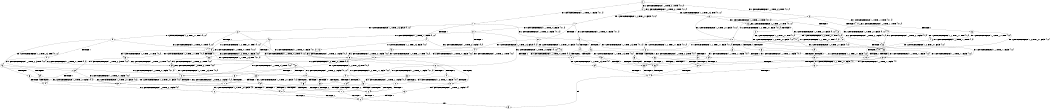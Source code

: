digraph BCG {
size = "7, 10.5";
center = TRUE;
node [shape = circle];
0 [peripheries = 2];
0 -> 1 [label = "EX !1 !ATOMIC_EXCH_BRANCH (1, +1, TRUE, +1, 1, FALSE) !{0, 1, 2}"];
0 -> 2 [label = "EX !2 !ATOMIC_EXCH_BRANCH (1, +0, TRUE, +0, 1, TRUE) !{0, 1, 2}"];
0 -> 3 [label = "EX !0 !ATOMIC_EXCH_BRANCH (1, +1, TRUE, +0, 3, TRUE) !{0, 1, 2}"];
1 -> 4 [label = "TERMINATE !1"];
1 -> 5 [label = "EX !2 !ATOMIC_EXCH_BRANCH (1, +0, TRUE, +0, 1, FALSE) !{0, 1, 2}"];
1 -> 6 [label = "EX !0 !ATOMIC_EXCH_BRANCH (1, +1, TRUE, +0, 3, FALSE) !{0, 1, 2}"];
2 -> 7 [label = "EX !1 !ATOMIC_EXCH_BRANCH (1, +1, TRUE, +1, 1, FALSE) !{0, 1, 2}"];
2 -> 8 [label = "EX !0 !ATOMIC_EXCH_BRANCH (1, +1, TRUE, +0, 3, TRUE) !{0, 1, 2}"];
2 -> 2 [label = "EX !2 !ATOMIC_EXCH_BRANCH (1, +0, TRUE, +0, 1, TRUE) !{0, 1, 2}"];
3 -> 9 [label = "TERMINATE !0"];
3 -> 10 [label = "EX !1 !ATOMIC_EXCH_BRANCH (1, +1, TRUE, +1, 1, TRUE) !{0, 1, 2}"];
3 -> 11 [label = "EX !2 !ATOMIC_EXCH_BRANCH (1, +0, TRUE, +0, 1, FALSE) !{0, 1, 2}"];
4 -> 12 [label = "EX !2 !ATOMIC_EXCH_BRANCH (1, +0, TRUE, +0, 1, FALSE) !{0, 2}"];
4 -> 13 [label = "EX !0 !ATOMIC_EXCH_BRANCH (1, +1, TRUE, +0, 3, FALSE) !{0, 2}"];
5 -> 14 [label = "TERMINATE !1"];
5 -> 15 [label = "TERMINATE !2"];
5 -> 16 [label = "EX !0 !ATOMIC_EXCH_BRANCH (1, +1, TRUE, +0, 3, TRUE) !{0, 1, 2}"];
6 -> 17 [label = "TERMINATE !1"];
6 -> 18 [label = "EX !2 !ATOMIC_EXCH_BRANCH (1, +0, TRUE, +0, 1, FALSE) !{0, 1, 2}"];
6 -> 19 [label = "EX !0 !ATOMIC_EXCH_BRANCH (1, +0, TRUE, +1, 1, TRUE) !{0, 1, 2}"];
7 -> 20 [label = "TERMINATE !1"];
7 -> 21 [label = "EX !0 !ATOMIC_EXCH_BRANCH (1, +1, TRUE, +0, 3, FALSE) !{0, 1, 2}"];
7 -> 5 [label = "EX !2 !ATOMIC_EXCH_BRANCH (1, +0, TRUE, +0, 1, FALSE) !{0, 1, 2}"];
8 -> 22 [label = "TERMINATE !0"];
8 -> 23 [label = "EX !1 !ATOMIC_EXCH_BRANCH (1, +1, TRUE, +1, 1, TRUE) !{0, 1, 2}"];
8 -> 11 [label = "EX !2 !ATOMIC_EXCH_BRANCH (1, +0, TRUE, +0, 1, FALSE) !{0, 1, 2}"];
9 -> 24 [label = "EX !1 !ATOMIC_EXCH_BRANCH (1, +1, TRUE, +1, 1, TRUE) !{1, 2}"];
9 -> 25 [label = "EX !2 !ATOMIC_EXCH_BRANCH (1, +0, TRUE, +0, 1, FALSE) !{1, 2}"];
10 -> 26 [label = "TERMINATE !0"];
10 -> 27 [label = "EX !2 !ATOMIC_EXCH_BRANCH (1, +0, TRUE, +0, 1, FALSE) !{0, 1, 2}"];
10 -> 10 [label = "EX !1 !ATOMIC_EXCH_BRANCH (1, +1, TRUE, +1, 1, TRUE) !{0, 1, 2}"];
11 -> 28 [label = "TERMINATE !2"];
11 -> 29 [label = "TERMINATE !0"];
11 -> 16 [label = "EX !1 !ATOMIC_EXCH_BRANCH (1, +1, TRUE, +1, 1, FALSE) !{0, 1, 2}"];
12 -> 30 [label = "TERMINATE !2"];
12 -> 31 [label = "EX !0 !ATOMIC_EXCH_BRANCH (1, +1, TRUE, +0, 3, TRUE) !{0, 2}"];
13 -> 32 [label = "EX !2 !ATOMIC_EXCH_BRANCH (1, +0, TRUE, +0, 1, FALSE) !{0, 2}"];
13 -> 33 [label = "EX !0 !ATOMIC_EXCH_BRANCH (1, +0, TRUE, +1, 1, TRUE) !{0, 2}"];
14 -> 30 [label = "TERMINATE !2"];
14 -> 31 [label = "EX !0 !ATOMIC_EXCH_BRANCH (1, +1, TRUE, +0, 3, TRUE) !{0, 2}"];
15 -> 30 [label = "TERMINATE !1"];
15 -> 34 [label = "EX !0 !ATOMIC_EXCH_BRANCH (1, +1, TRUE, +0, 3, TRUE) !{0, 1}"];
16 -> 35 [label = "TERMINATE !1"];
16 -> 36 [label = "TERMINATE !2"];
16 -> 37 [label = "TERMINATE !0"];
17 -> 32 [label = "EX !2 !ATOMIC_EXCH_BRANCH (1, +0, TRUE, +0, 1, FALSE) !{0, 2}"];
17 -> 33 [label = "EX !0 !ATOMIC_EXCH_BRANCH (1, +0, TRUE, +1, 1, TRUE) !{0, 2}"];
18 -> 38 [label = "TERMINATE !1"];
18 -> 39 [label = "TERMINATE !2"];
18 -> 40 [label = "EX !0 !ATOMIC_EXCH_BRANCH (1, +0, TRUE, +1, 1, FALSE) !{0, 1, 2}"];
19 -> 41 [label = "TERMINATE !1"];
19 -> 42 [label = "EX !2 !ATOMIC_EXCH_BRANCH (1, +0, TRUE, +0, 1, TRUE) !{0, 1, 2}"];
19 -> 43 [label = "EX !0 !ATOMIC_EXCH_BRANCH (1, +1, TRUE, +0, 3, TRUE) !{0, 1, 2}"];
20 -> 44 [label = "EX !0 !ATOMIC_EXCH_BRANCH (1, +1, TRUE, +0, 3, FALSE) !{0, 2}"];
20 -> 12 [label = "EX !2 !ATOMIC_EXCH_BRANCH (1, +0, TRUE, +0, 1, FALSE) !{0, 2}"];
21 -> 45 [label = "TERMINATE !1"];
21 -> 18 [label = "EX !2 !ATOMIC_EXCH_BRANCH (1, +0, TRUE, +0, 1, FALSE) !{0, 1, 2}"];
21 -> 46 [label = "EX !0 !ATOMIC_EXCH_BRANCH (1, +0, TRUE, +1, 1, TRUE) !{0, 1, 2}"];
22 -> 47 [label = "EX !1 !ATOMIC_EXCH_BRANCH (1, +1, TRUE, +1, 1, TRUE) !{1, 2}"];
22 -> 25 [label = "EX !2 !ATOMIC_EXCH_BRANCH (1, +0, TRUE, +0, 1, FALSE) !{1, 2}"];
23 -> 48 [label = "TERMINATE !0"];
23 -> 27 [label = "EX !2 !ATOMIC_EXCH_BRANCH (1, +0, TRUE, +0, 1, FALSE) !{0, 1, 2}"];
23 -> 23 [label = "EX !1 !ATOMIC_EXCH_BRANCH (1, +1, TRUE, +1, 1, TRUE) !{0, 1, 2}"];
24 -> 49 [label = "EX !2 !ATOMIC_EXCH_BRANCH (1, +0, TRUE, +0, 1, FALSE) !{1, 2}"];
24 -> 24 [label = "EX !1 !ATOMIC_EXCH_BRANCH (1, +1, TRUE, +1, 1, TRUE) !{1, 2}"];
25 -> 50 [label = "TERMINATE !2"];
25 -> 51 [label = "EX !1 !ATOMIC_EXCH_BRANCH (1, +1, TRUE, +1, 1, FALSE) !{1, 2}"];
26 -> 49 [label = "EX !2 !ATOMIC_EXCH_BRANCH (1, +0, TRUE, +0, 1, FALSE) !{1, 2}"];
26 -> 24 [label = "EX !1 !ATOMIC_EXCH_BRANCH (1, +1, TRUE, +1, 1, TRUE) !{1, 2}"];
27 -> 52 [label = "TERMINATE !2"];
27 -> 53 [label = "TERMINATE !0"];
27 -> 16 [label = "EX !1 !ATOMIC_EXCH_BRANCH (1, +1, TRUE, +1, 1, FALSE) !{0, 1, 2}"];
28 -> 50 [label = "TERMINATE !0"];
28 -> 34 [label = "EX !1 !ATOMIC_EXCH_BRANCH (1, +1, TRUE, +1, 1, FALSE) !{0, 1}"];
29 -> 50 [label = "TERMINATE !2"];
29 -> 51 [label = "EX !1 !ATOMIC_EXCH_BRANCH (1, +1, TRUE, +1, 1, FALSE) !{1, 2}"];
30 -> 54 [label = "EX !0 !ATOMIC_EXCH_BRANCH (1, +1, TRUE, +0, 3, TRUE) !{0}"];
31 -> 55 [label = "TERMINATE !2"];
31 -> 56 [label = "TERMINATE !0"];
32 -> 57 [label = "TERMINATE !2"];
32 -> 58 [label = "EX !0 !ATOMIC_EXCH_BRANCH (1, +0, TRUE, +1, 1, FALSE) !{0, 2}"];
33 -> 59 [label = "EX !2 !ATOMIC_EXCH_BRANCH (1, +0, TRUE, +0, 1, TRUE) !{0, 2}"];
33 -> 60 [label = "EX !0 !ATOMIC_EXCH_BRANCH (1, +1, TRUE, +0, 3, TRUE) !{0, 2}"];
34 -> 55 [label = "TERMINATE !1"];
34 -> 61 [label = "TERMINATE !0"];
35 -> 55 [label = "TERMINATE !2"];
35 -> 56 [label = "TERMINATE !0"];
36 -> 55 [label = "TERMINATE !1"];
36 -> 61 [label = "TERMINATE !0"];
37 -> 56 [label = "TERMINATE !1"];
37 -> 61 [label = "TERMINATE !2"];
38 -> 57 [label = "TERMINATE !2"];
38 -> 58 [label = "EX !0 !ATOMIC_EXCH_BRANCH (1, +0, TRUE, +1, 1, FALSE) !{0, 2}"];
39 -> 57 [label = "TERMINATE !1"];
39 -> 62 [label = "EX !0 !ATOMIC_EXCH_BRANCH (1, +0, TRUE, +1, 1, FALSE) !{0, 1}"];
40 -> 63 [label = "TERMINATE !1"];
40 -> 64 [label = "TERMINATE !2"];
40 -> 65 [label = "TERMINATE !0"];
41 -> 59 [label = "EX !2 !ATOMIC_EXCH_BRANCH (1, +0, TRUE, +0, 1, TRUE) !{0, 2}"];
41 -> 60 [label = "EX !0 !ATOMIC_EXCH_BRANCH (1, +1, TRUE, +0, 3, TRUE) !{0, 2}"];
42 -> 66 [label = "TERMINATE !1"];
42 -> 42 [label = "EX !2 !ATOMIC_EXCH_BRANCH (1, +0, TRUE, +0, 1, TRUE) !{0, 1, 2}"];
42 -> 67 [label = "EX !0 !ATOMIC_EXCH_BRANCH (1, +1, TRUE, +0, 3, TRUE) !{0, 1, 2}"];
43 -> 68 [label = "TERMINATE !1"];
43 -> 69 [label = "TERMINATE !0"];
43 -> 70 [label = "EX !2 !ATOMIC_EXCH_BRANCH (1, +0, TRUE, +0, 1, FALSE) !{0, 1, 2}"];
44 -> 32 [label = "EX !2 !ATOMIC_EXCH_BRANCH (1, +0, TRUE, +0, 1, FALSE) !{0, 2}"];
44 -> 71 [label = "EX !0 !ATOMIC_EXCH_BRANCH (1, +0, TRUE, +1, 1, TRUE) !{0, 2}"];
45 -> 32 [label = "EX !2 !ATOMIC_EXCH_BRANCH (1, +0, TRUE, +0, 1, FALSE) !{0, 2}"];
45 -> 71 [label = "EX !0 !ATOMIC_EXCH_BRANCH (1, +0, TRUE, +1, 1, TRUE) !{0, 2}"];
46 -> 66 [label = "TERMINATE !1"];
46 -> 42 [label = "EX !2 !ATOMIC_EXCH_BRANCH (1, +0, TRUE, +0, 1, TRUE) !{0, 1, 2}"];
46 -> 67 [label = "EX !0 !ATOMIC_EXCH_BRANCH (1, +1, TRUE, +0, 3, TRUE) !{0, 1, 2}"];
47 -> 49 [label = "EX !2 !ATOMIC_EXCH_BRANCH (1, +0, TRUE, +0, 1, FALSE) !{1, 2}"];
47 -> 47 [label = "EX !1 !ATOMIC_EXCH_BRANCH (1, +1, TRUE, +1, 1, TRUE) !{1, 2}"];
48 -> 49 [label = "EX !2 !ATOMIC_EXCH_BRANCH (1, +0, TRUE, +0, 1, FALSE) !{1, 2}"];
48 -> 47 [label = "EX !1 !ATOMIC_EXCH_BRANCH (1, +1, TRUE, +1, 1, TRUE) !{1, 2}"];
49 -> 72 [label = "TERMINATE !2"];
49 -> 51 [label = "EX !1 !ATOMIC_EXCH_BRANCH (1, +1, TRUE, +1, 1, FALSE) !{1, 2}"];
50 -> 73 [label = "EX !1 !ATOMIC_EXCH_BRANCH (1, +1, TRUE, +1, 1, FALSE) !{1}"];
51 -> 56 [label = "TERMINATE !1"];
51 -> 61 [label = "TERMINATE !2"];
52 -> 72 [label = "TERMINATE !0"];
52 -> 34 [label = "EX !1 !ATOMIC_EXCH_BRANCH (1, +1, TRUE, +1, 1, FALSE) !{0, 1}"];
53 -> 72 [label = "TERMINATE !2"];
53 -> 51 [label = "EX !1 !ATOMIC_EXCH_BRANCH (1, +1, TRUE, +1, 1, FALSE) !{1, 2}"];
54 -> 74 [label = "TERMINATE !0"];
55 -> 74 [label = "TERMINATE !0"];
56 -> 74 [label = "TERMINATE !2"];
57 -> 75 [label = "EX !0 !ATOMIC_EXCH_BRANCH (1, +0, TRUE, +1, 1, FALSE) !{0}"];
58 -> 76 [label = "TERMINATE !2"];
58 -> 77 [label = "TERMINATE !0"];
59 -> 59 [label = "EX !2 !ATOMIC_EXCH_BRANCH (1, +0, TRUE, +0, 1, TRUE) !{0, 2}"];
59 -> 78 [label = "EX !0 !ATOMIC_EXCH_BRANCH (1, +1, TRUE, +0, 3, TRUE) !{0, 2}"];
60 -> 79 [label = "TERMINATE !0"];
60 -> 80 [label = "EX !2 !ATOMIC_EXCH_BRANCH (1, +0, TRUE, +0, 1, FALSE) !{0, 2}"];
61 -> 74 [label = "TERMINATE !1"];
62 -> 76 [label = "TERMINATE !1"];
62 -> 81 [label = "TERMINATE !0"];
63 -> 76 [label = "TERMINATE !2"];
63 -> 77 [label = "TERMINATE !0"];
64 -> 76 [label = "TERMINATE !1"];
64 -> 81 [label = "TERMINATE !0"];
65 -> 77 [label = "TERMINATE !1"];
65 -> 81 [label = "TERMINATE !2"];
66 -> 59 [label = "EX !2 !ATOMIC_EXCH_BRANCH (1, +0, TRUE, +0, 1, TRUE) !{0, 2}"];
66 -> 78 [label = "EX !0 !ATOMIC_EXCH_BRANCH (1, +1, TRUE, +0, 3, TRUE) !{0, 2}"];
67 -> 82 [label = "TERMINATE !1"];
67 -> 83 [label = "TERMINATE !0"];
67 -> 70 [label = "EX !2 !ATOMIC_EXCH_BRANCH (1, +0, TRUE, +0, 1, FALSE) !{0, 1, 2}"];
68 -> 79 [label = "TERMINATE !0"];
68 -> 80 [label = "EX !2 !ATOMIC_EXCH_BRANCH (1, +0, TRUE, +0, 1, FALSE) !{0, 2}"];
69 -> 79 [label = "TERMINATE !1"];
69 -> 84 [label = "EX !2 !ATOMIC_EXCH_BRANCH (1, +0, TRUE, +0, 1, FALSE) !{1, 2}"];
70 -> 63 [label = "TERMINATE !1"];
70 -> 64 [label = "TERMINATE !2"];
70 -> 65 [label = "TERMINATE !0"];
71 -> 59 [label = "EX !2 !ATOMIC_EXCH_BRANCH (1, +0, TRUE, +0, 1, TRUE) !{0, 2}"];
71 -> 78 [label = "EX !0 !ATOMIC_EXCH_BRANCH (1, +1, TRUE, +0, 3, TRUE) !{0, 2}"];
72 -> 73 [label = "EX !1 !ATOMIC_EXCH_BRANCH (1, +1, TRUE, +1, 1, FALSE) !{1}"];
73 -> 74 [label = "TERMINATE !1"];
74 -> 85 [label = "exit"];
75 -> 86 [label = "TERMINATE !0"];
76 -> 86 [label = "TERMINATE !0"];
77 -> 86 [label = "TERMINATE !2"];
78 -> 87 [label = "TERMINATE !0"];
78 -> 80 [label = "EX !2 !ATOMIC_EXCH_BRANCH (1, +0, TRUE, +0, 1, FALSE) !{0, 2}"];
79 -> 88 [label = "EX !2 !ATOMIC_EXCH_BRANCH (1, +0, TRUE, +0, 1, FALSE) !{2}"];
80 -> 76 [label = "TERMINATE !2"];
80 -> 77 [label = "TERMINATE !0"];
81 -> 86 [label = "TERMINATE !1"];
82 -> 87 [label = "TERMINATE !0"];
82 -> 80 [label = "EX !2 !ATOMIC_EXCH_BRANCH (1, +0, TRUE, +0, 1, FALSE) !{0, 2}"];
83 -> 87 [label = "TERMINATE !1"];
83 -> 84 [label = "EX !2 !ATOMIC_EXCH_BRANCH (1, +0, TRUE, +0, 1, FALSE) !{1, 2}"];
84 -> 77 [label = "TERMINATE !1"];
84 -> 81 [label = "TERMINATE !2"];
86 -> 85 [label = "exit"];
87 -> 88 [label = "EX !2 !ATOMIC_EXCH_BRANCH (1, +0, TRUE, +0, 1, FALSE) !{2}"];
88 -> 86 [label = "TERMINATE !2"];
}
